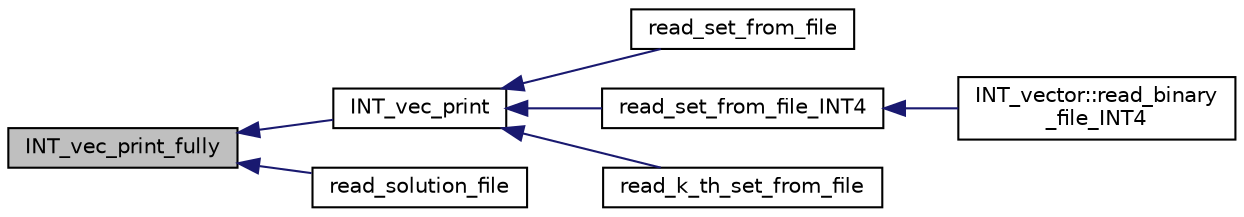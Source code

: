 digraph "INT_vec_print_fully"
{
  edge [fontname="Helvetica",fontsize="10",labelfontname="Helvetica",labelfontsize="10"];
  node [fontname="Helvetica",fontsize="10",shape=record];
  rankdir="LR";
  Node3048 [label="INT_vec_print_fully",height=0.2,width=0.4,color="black", fillcolor="grey75", style="filled", fontcolor="black"];
  Node3048 -> Node3049 [dir="back",color="midnightblue",fontsize="10",style="solid",fontname="Helvetica"];
  Node3049 [label="INT_vec_print",height=0.2,width=0.4,color="black", fillcolor="white", style="filled",URL="$d4/d74/util_8_c.html#a79a5901af0b47dd0d694109543c027fe"];
  Node3049 -> Node3050 [dir="back",color="midnightblue",fontsize="10",style="solid",fontname="Helvetica"];
  Node3050 [label="read_set_from_file",height=0.2,width=0.4,color="black", fillcolor="white", style="filled",URL="$d4/d74/util_8_c.html#a5de87b15d6633e4d4c78b22051fc8968"];
  Node3049 -> Node3051 [dir="back",color="midnightblue",fontsize="10",style="solid",fontname="Helvetica"];
  Node3051 [label="read_set_from_file_INT4",height=0.2,width=0.4,color="black", fillcolor="white", style="filled",URL="$d4/d74/util_8_c.html#a8638b609d7f95a4c08badffea650829a"];
  Node3051 -> Node3052 [dir="back",color="midnightblue",fontsize="10",style="solid",fontname="Helvetica"];
  Node3052 [label="INT_vector::read_binary\l_file_INT4",height=0.2,width=0.4,color="black", fillcolor="white", style="filled",URL="$d0/de0/class_i_n_t__vector.html#a9dce169a497d15dcbf3f51726df20556"];
  Node3049 -> Node3053 [dir="back",color="midnightblue",fontsize="10",style="solid",fontname="Helvetica"];
  Node3053 [label="read_k_th_set_from_file",height=0.2,width=0.4,color="black", fillcolor="white", style="filled",URL="$d4/d74/util_8_c.html#aad3a1f5b1aaa9d7fa8b290fc1f8e259f"];
  Node3048 -> Node3054 [dir="back",color="midnightblue",fontsize="10",style="solid",fontname="Helvetica"];
  Node3054 [label="read_solution_file",height=0.2,width=0.4,color="black", fillcolor="white", style="filled",URL="$d4/d74/util_8_c.html#aa19610d16546c01524a145fdb3f0daff"];
}
